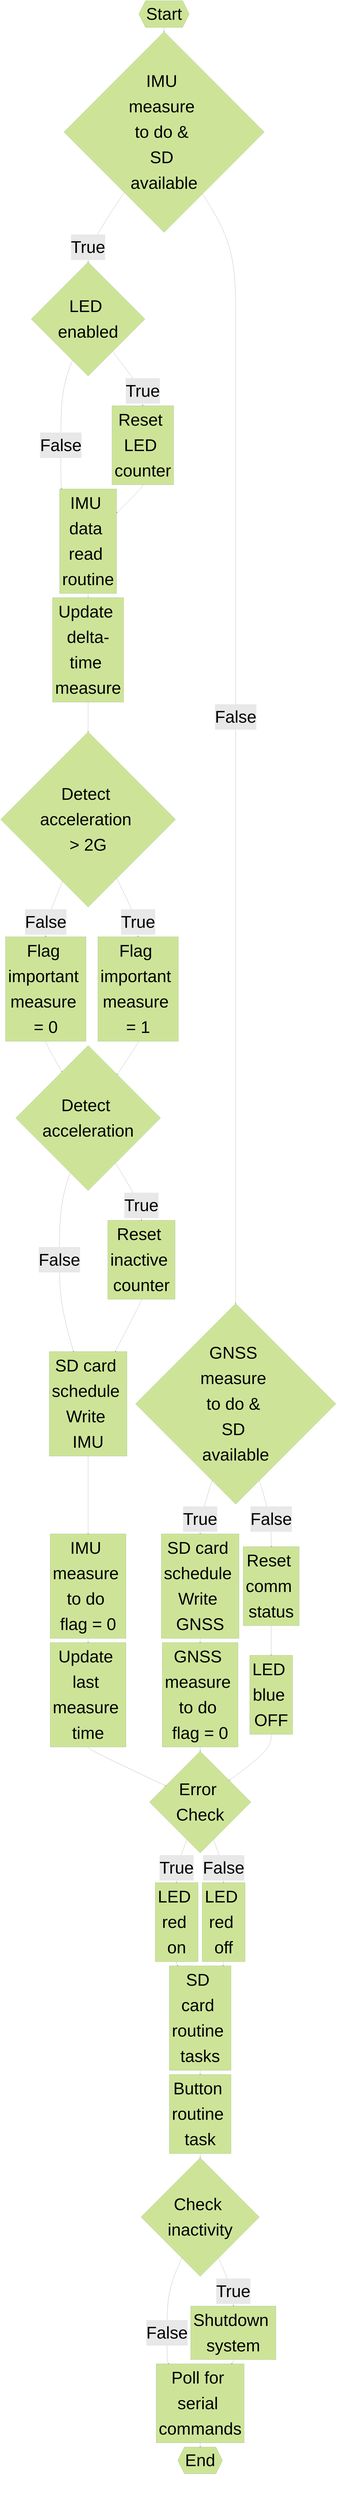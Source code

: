%%{init: {'theme': 'forest', 'themeVariables': { 'fontSize': '200px', 'fontFamily': 'Arial'}}}%%

graph TB
    start{{"Start"}} --> cond1{"IMU measure to do & SD available"}
    cond1 -->|True| subcond1{LED enabled}
    cond1 -->|False| cond2{"GNSS measure to do & SD available"}
    subcond1 -->|True| A["Reset LED counter"]
    subcond1 -->|False| B["IMU data read routine"]
    A --> B["IMU data read routine"]
    B --> C["Update delta-time measure"]
    C --> subcond2{Detect acceleration > 2G}
    subcond2 -->|True| T["Flag important measure = 1"]
    subcond2 -->|False| D["Flag important measure = 0"]
    D & T --> subcond3{Detect acceleration}
    subcond3 -->|True| E["Reset inactive counter"]
    subcond3 -->|False| F["SD card schedule Write for IMU"]
    E --> F["SD card schedule Write IMU"]
    F --> G["IMU measure to do flag = 0"]
    G --> H["Update last measure time"]
    cond2 -->|True| I["SD card schedule Write GNSS"]
    cond2 -->|False| J["Reset comm status"]
    I --> K["GNSS measure to do flag = 0"]
    J --> L["LED blue OFF"]
    H --> cond3{Error Check}
    K --> cond3{Error Check}
    L --> cond3{Error Check}
    cond3 -->|True| M["LED red on"]
    cond3 -->|False| N["LED red off"]
    M & N --> O["SD card routine tasks"]
    O --> P["Button routine task"]
    P --> Q{Check inactivity}
    Q -->|True| QT["Shutdown system"]
    Q -->|False| Poll
    QT --> Poll["Poll for serial commands"]
    Poll --> final{{"End"}}